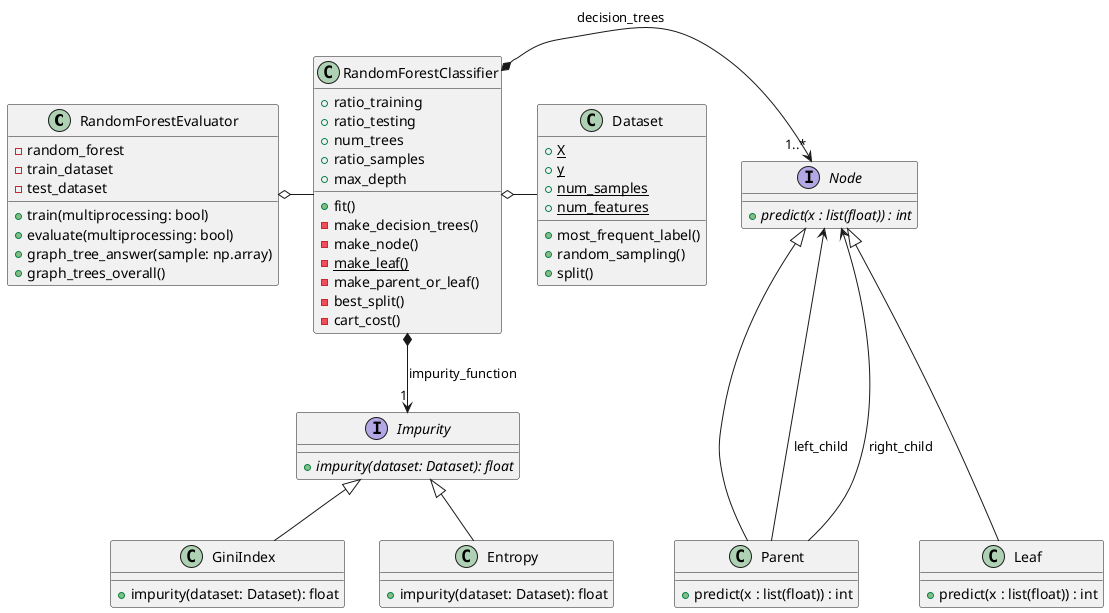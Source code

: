 @startuml RandomForest

class RandomForestEvaluator {
-random_forest
-train_dataset
-test_dataset
+train(multiprocessing: bool)
+evaluate(multiprocessing: bool)
+graph_tree_answer(sample: np.array)
+graph_trees_overall()
}

class RandomForestClassifier {
+ratio_training
+ratio_testing
+num_trees
+ratio_samples
+max_depth
+fit()
-make_decision_trees()
-make_node()
- {static}make_leaf()
-make_parent_or_leaf()
-best_split()
-cart_cost()
}

interface Impurity {
{abstract}+impurity(dataset: Dataset): float
}

class GiniIndex {
    +impurity(dataset: Dataset): float
}

class Entropy {
    +impurity(dataset: Dataset): float
}

interface Node {
{abstract} +predict(x : list(float)) : int
}

class Leaf {
+predict(x : list(float)) : int
}

class Parent {
+predict(x : list(float)) : int
}

class Dataset {
+ {static}X
+ {static}y
+ {static}num_samples
+ {static}num_features

+ most_frequent_label()
+ random_sampling()
+split()
}

RandomForestClassifier *-down-> "1" Impurity: impurity_function
Impurity <|-down- GiniIndex
Impurity <|-down- Entropy
RandomForestClassifier *-right-> "1..*" Node : decision_trees
Leaf -up--|> Node
Parent -up--|> Node
Parent ---> Node : left_child
Parent ---> Node : right_child
RandomForestClassifier o-right- Dataset
RandomForestEvaluator o-right- RandomForestClassifier

@enduml